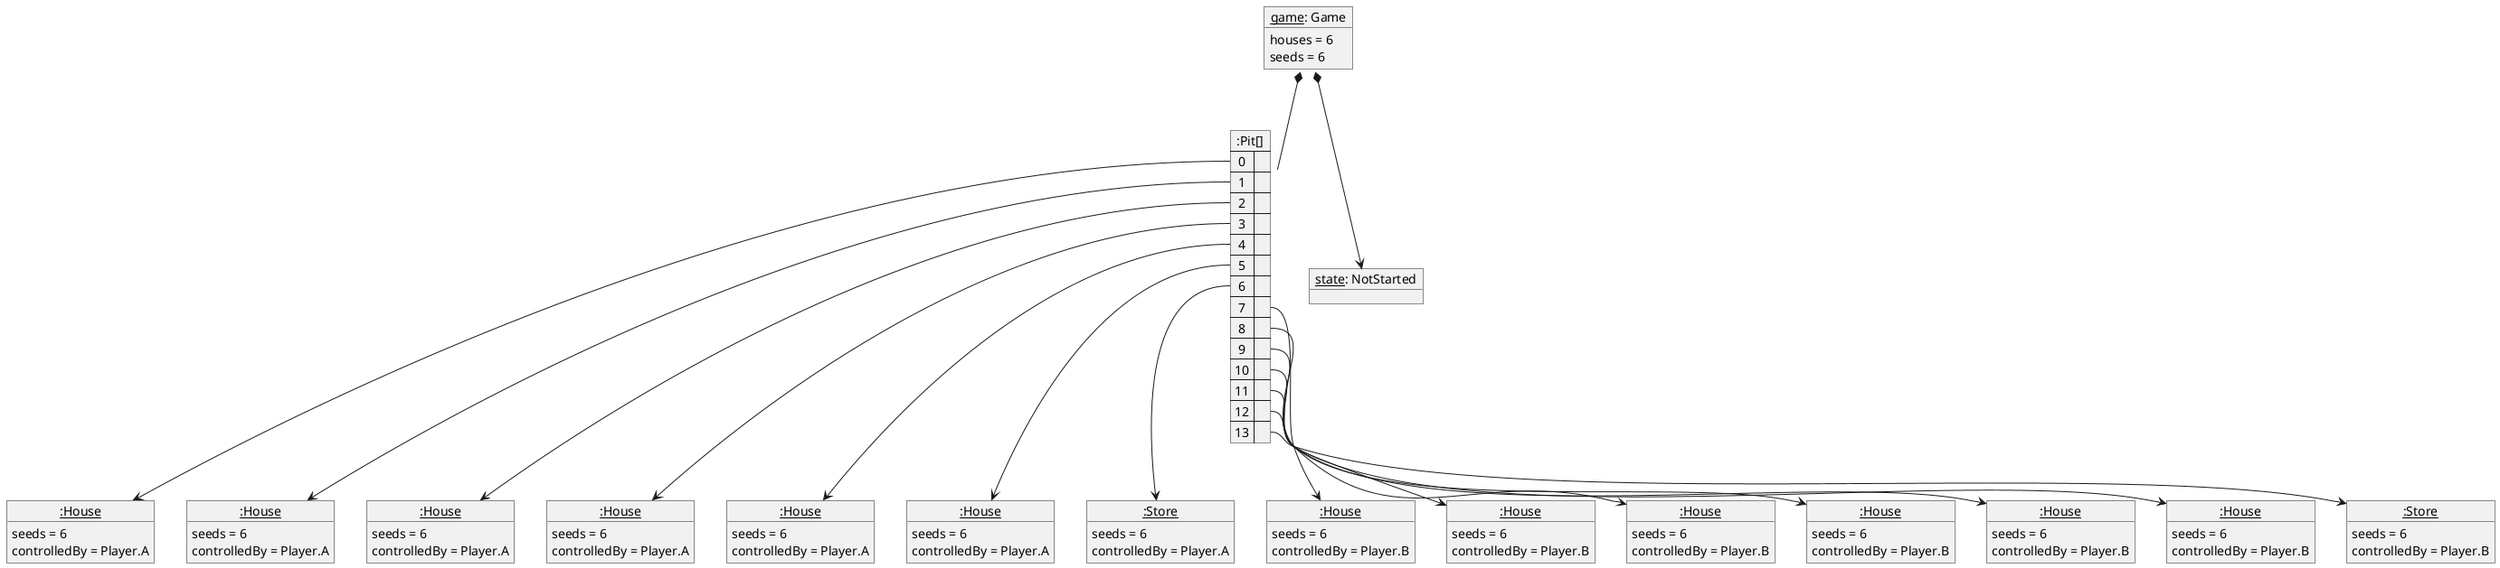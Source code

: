 @startuml(id="objectdiagram") Kalah

skinparam Style strictuml
' skinparam Linetype ortho

!$seeds = 6
!$houses = 6

object "game: Game" as game {
    houses = $houses
    seeds = $seeds
}

!$pits = { "pits": [
    {"name": "pit0", "type": "House", "controlledBy": "Player.A"},
    {"name": "pit1", "type": "House", "controlledBy": "Player.A"},
    {"name": "pit2", "type": "House", "controlledBy": "Player.A"},
    {"name": "pit3", "type": "House", "controlledBy": "Player.A"},
    {"name": "pit4", "type": "House", "controlledBy": "Player.A"},
    {"name": "pit5", "type": "House", "controlledBy": "Player.A"},
    {"name": "pit6", "type": "Store", "controlledBy": "Player.A"},
    {"name": "pit7", "type": "House", "controlledBy": "Player.B"},
    {"name": "pit8", "type": "House", "controlledBy": "Player.B"},
    {"name": "pit9", "type": "House", "controlledBy": "Player.B"},
    {"name": "pit10", "type": "House", "controlledBy": "Player.B"},
    {"name": "pit11", "type": "House", "controlledBy": "Player.B"},
    {"name": "pit12", "type": "House", "controlledBy": "Player.B"},
    {"name": "pit13", "type": "Store", "controlledBy": "Player.B"}
]}

map ":Pit[]" as pits {
    0 =>
    1 =>
    2 =>
    3 =>
    4 =>
    5 =>
    6 =>
    7 =>
    8 =>
    9 =>
    10 =>
    11 =>
    12 =>
    13 =>
}

!$i = 0
!foreach $pit in $pits.pits
    object ":$pit.type" as $pit.name {
        seeds = $seeds
        controlledBy = $pit.controlledBy
    }

    pits::$i --> $pit.name
    !$i = $i + 1
!endfor


game::pits *-- pits

object "state: NotStarted" as state

game *--> state


@enduml